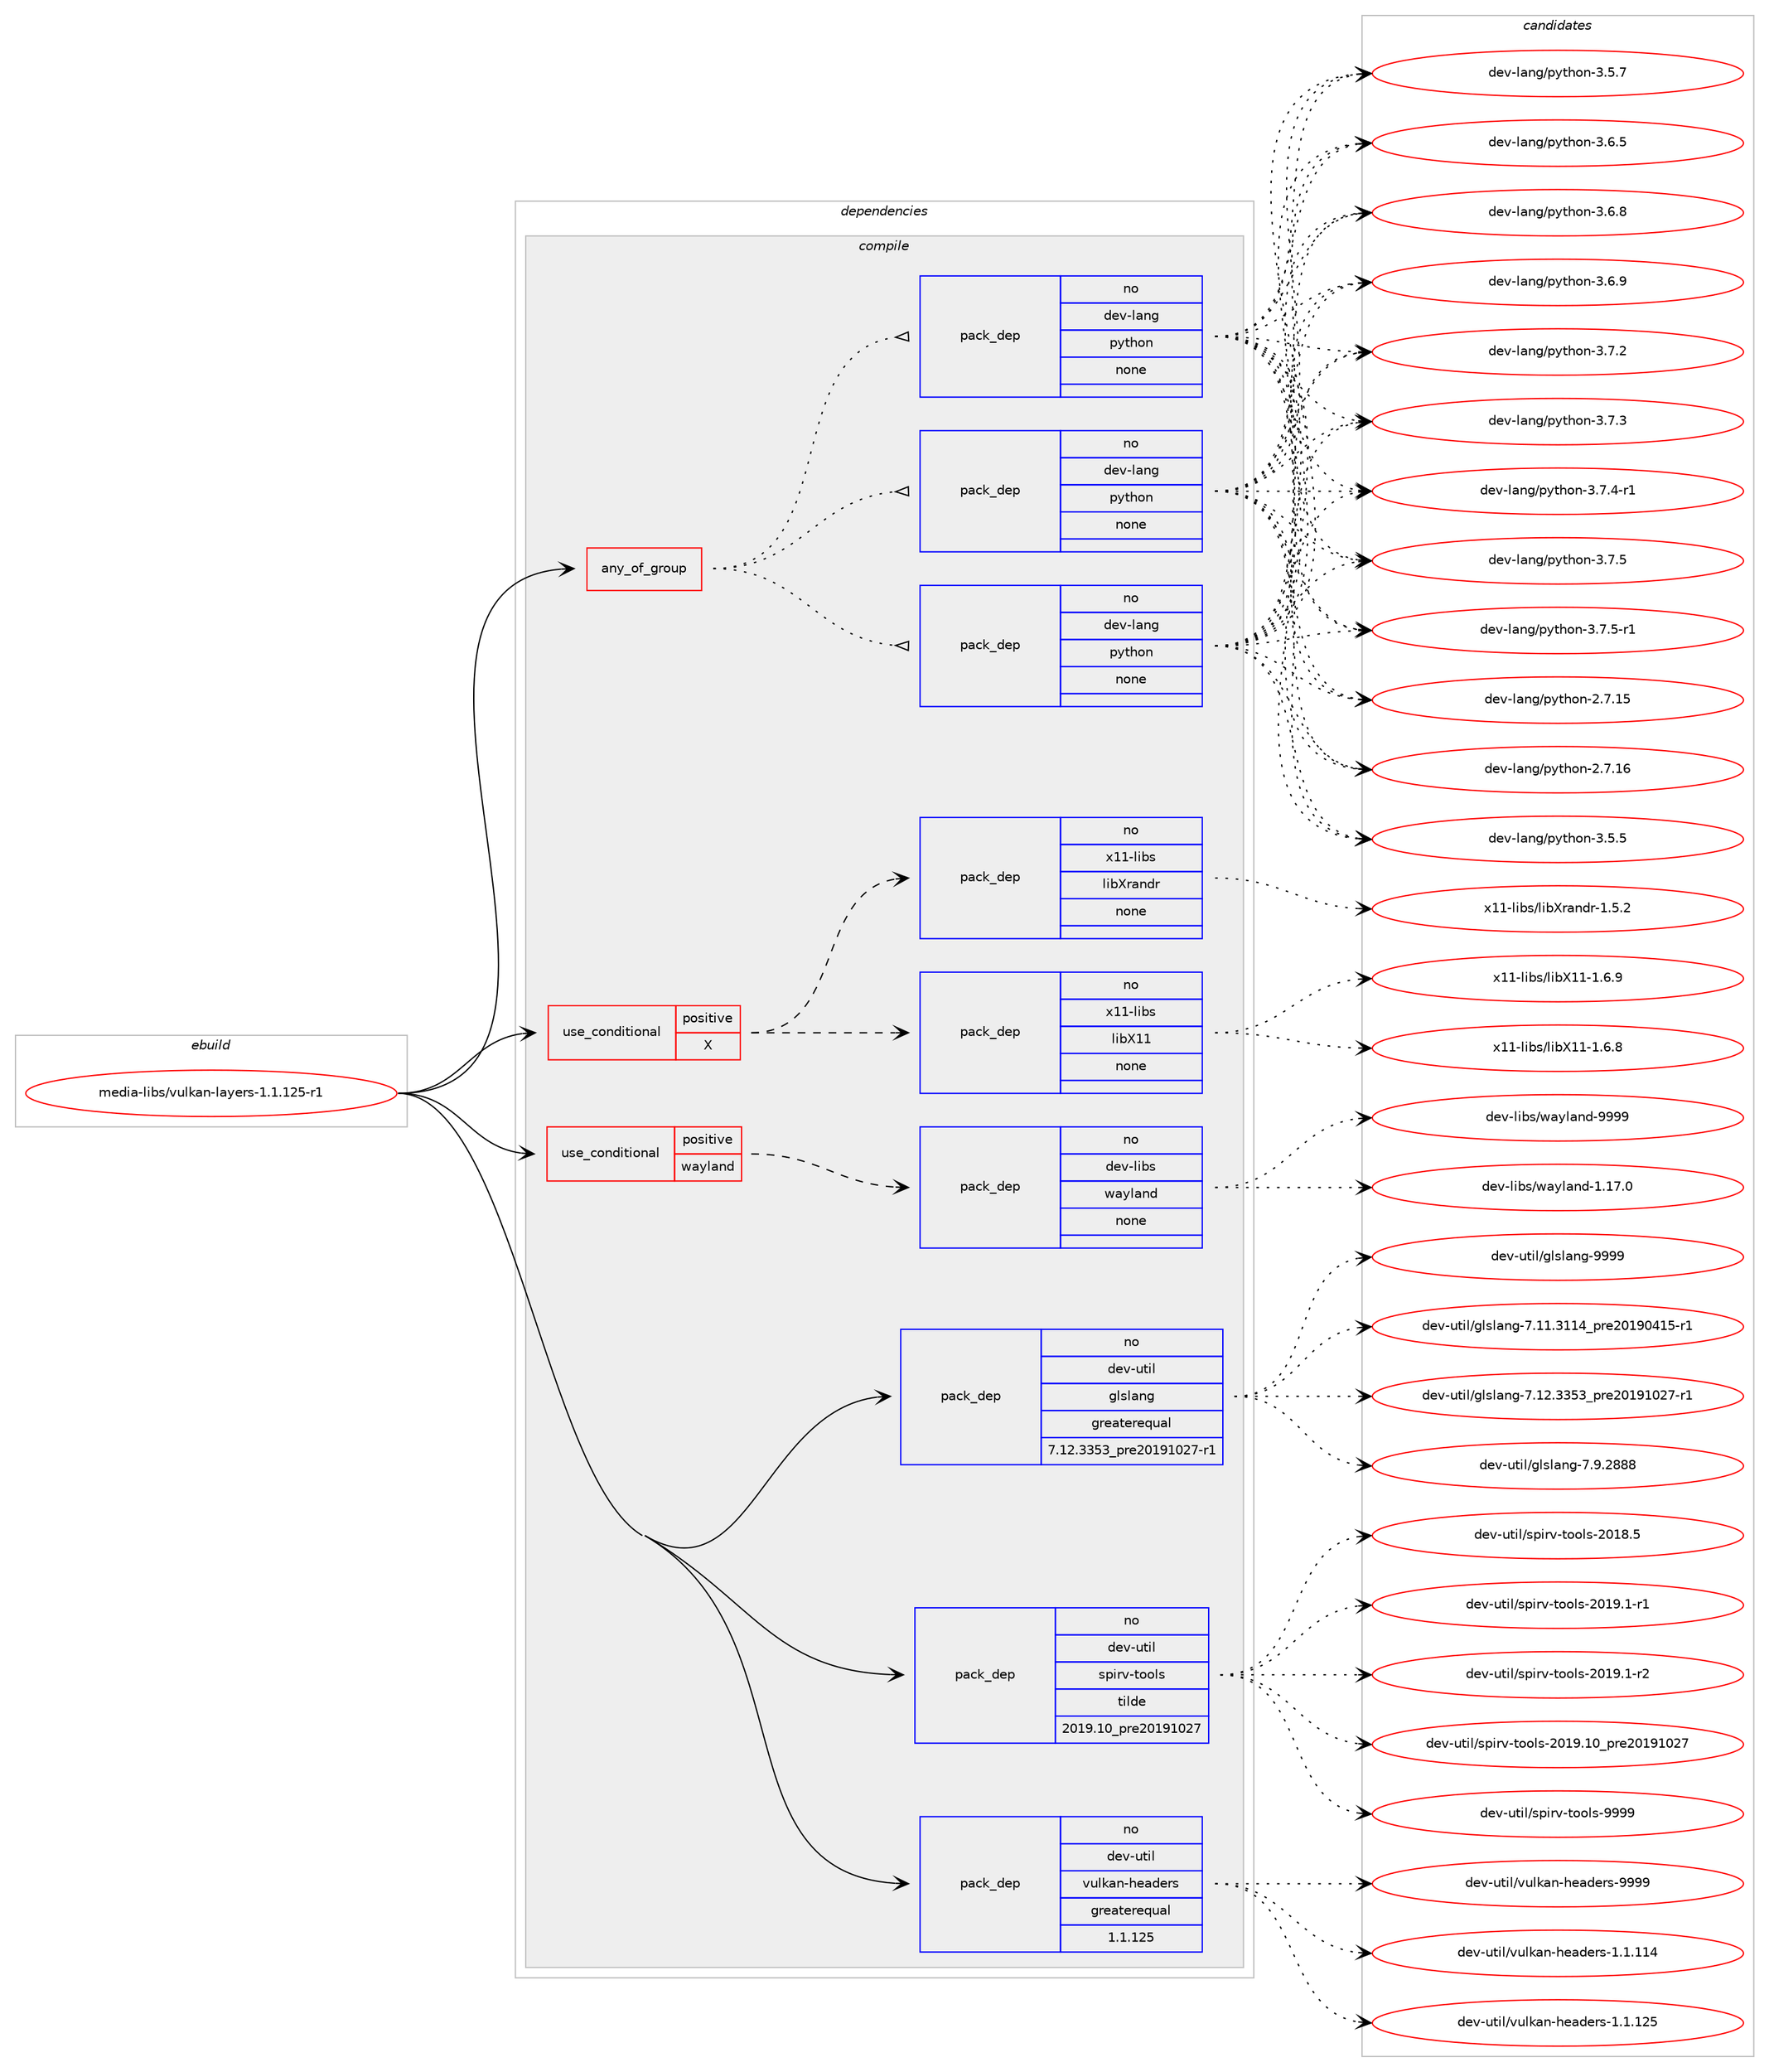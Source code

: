digraph prolog {

# *************
# Graph options
# *************

newrank=true;
concentrate=true;
compound=true;
graph [rankdir=LR,fontname=Helvetica,fontsize=10,ranksep=1.5];#, ranksep=2.5, nodesep=0.2];
edge  [arrowhead=vee];
node  [fontname=Helvetica,fontsize=10];

# **********
# The ebuild
# **********

subgraph cluster_leftcol {
color=gray;
rank=same;
label=<<i>ebuild</i>>;
id [label="media-libs/vulkan-layers-1.1.125-r1", color=red, width=4, href="../media-libs/vulkan-layers-1.1.125-r1.svg"];
}

# ****************
# The dependencies
# ****************

subgraph cluster_midcol {
color=gray;
label=<<i>dependencies</i>>;
subgraph cluster_compile {
fillcolor="#eeeeee";
style=filled;
label=<<i>compile</i>>;
subgraph any13420 {
dependency792006 [label=<<TABLE BORDER="0" CELLBORDER="1" CELLSPACING="0" CELLPADDING="4"><TR><TD CELLPADDING="10">any_of_group</TD></TR></TABLE>>, shape=none, color=red];subgraph pack585352 {
dependency792007 [label=<<TABLE BORDER="0" CELLBORDER="1" CELLSPACING="0" CELLPADDING="4" WIDTH="220"><TR><TD ROWSPAN="6" CELLPADDING="30">pack_dep</TD></TR><TR><TD WIDTH="110">no</TD></TR><TR><TD>dev-lang</TD></TR><TR><TD>python</TD></TR><TR><TD>none</TD></TR><TR><TD></TD></TR></TABLE>>, shape=none, color=blue];
}
dependency792006:e -> dependency792007:w [weight=20,style="dotted",arrowhead="oinv"];
subgraph pack585353 {
dependency792008 [label=<<TABLE BORDER="0" CELLBORDER="1" CELLSPACING="0" CELLPADDING="4" WIDTH="220"><TR><TD ROWSPAN="6" CELLPADDING="30">pack_dep</TD></TR><TR><TD WIDTH="110">no</TD></TR><TR><TD>dev-lang</TD></TR><TR><TD>python</TD></TR><TR><TD>none</TD></TR><TR><TD></TD></TR></TABLE>>, shape=none, color=blue];
}
dependency792006:e -> dependency792008:w [weight=20,style="dotted",arrowhead="oinv"];
subgraph pack585354 {
dependency792009 [label=<<TABLE BORDER="0" CELLBORDER="1" CELLSPACING="0" CELLPADDING="4" WIDTH="220"><TR><TD ROWSPAN="6" CELLPADDING="30">pack_dep</TD></TR><TR><TD WIDTH="110">no</TD></TR><TR><TD>dev-lang</TD></TR><TR><TD>python</TD></TR><TR><TD>none</TD></TR><TR><TD></TD></TR></TABLE>>, shape=none, color=blue];
}
dependency792006:e -> dependency792009:w [weight=20,style="dotted",arrowhead="oinv"];
}
id:e -> dependency792006:w [weight=20,style="solid",arrowhead="vee"];
subgraph cond192791 {
dependency792010 [label=<<TABLE BORDER="0" CELLBORDER="1" CELLSPACING="0" CELLPADDING="4"><TR><TD ROWSPAN="3" CELLPADDING="10">use_conditional</TD></TR><TR><TD>positive</TD></TR><TR><TD>X</TD></TR></TABLE>>, shape=none, color=red];
subgraph pack585355 {
dependency792011 [label=<<TABLE BORDER="0" CELLBORDER="1" CELLSPACING="0" CELLPADDING="4" WIDTH="220"><TR><TD ROWSPAN="6" CELLPADDING="30">pack_dep</TD></TR><TR><TD WIDTH="110">no</TD></TR><TR><TD>x11-libs</TD></TR><TR><TD>libX11</TD></TR><TR><TD>none</TD></TR><TR><TD></TD></TR></TABLE>>, shape=none, color=blue];
}
dependency792010:e -> dependency792011:w [weight=20,style="dashed",arrowhead="vee"];
subgraph pack585356 {
dependency792012 [label=<<TABLE BORDER="0" CELLBORDER="1" CELLSPACING="0" CELLPADDING="4" WIDTH="220"><TR><TD ROWSPAN="6" CELLPADDING="30">pack_dep</TD></TR><TR><TD WIDTH="110">no</TD></TR><TR><TD>x11-libs</TD></TR><TR><TD>libXrandr</TD></TR><TR><TD>none</TD></TR><TR><TD></TD></TR></TABLE>>, shape=none, color=blue];
}
dependency792010:e -> dependency792012:w [weight=20,style="dashed",arrowhead="vee"];
}
id:e -> dependency792010:w [weight=20,style="solid",arrowhead="vee"];
subgraph cond192792 {
dependency792013 [label=<<TABLE BORDER="0" CELLBORDER="1" CELLSPACING="0" CELLPADDING="4"><TR><TD ROWSPAN="3" CELLPADDING="10">use_conditional</TD></TR><TR><TD>positive</TD></TR><TR><TD>wayland</TD></TR></TABLE>>, shape=none, color=red];
subgraph pack585357 {
dependency792014 [label=<<TABLE BORDER="0" CELLBORDER="1" CELLSPACING="0" CELLPADDING="4" WIDTH="220"><TR><TD ROWSPAN="6" CELLPADDING="30">pack_dep</TD></TR><TR><TD WIDTH="110">no</TD></TR><TR><TD>dev-libs</TD></TR><TR><TD>wayland</TD></TR><TR><TD>none</TD></TR><TR><TD></TD></TR></TABLE>>, shape=none, color=blue];
}
dependency792013:e -> dependency792014:w [weight=20,style="dashed",arrowhead="vee"];
}
id:e -> dependency792013:w [weight=20,style="solid",arrowhead="vee"];
subgraph pack585358 {
dependency792015 [label=<<TABLE BORDER="0" CELLBORDER="1" CELLSPACING="0" CELLPADDING="4" WIDTH="220"><TR><TD ROWSPAN="6" CELLPADDING="30">pack_dep</TD></TR><TR><TD WIDTH="110">no</TD></TR><TR><TD>dev-util</TD></TR><TR><TD>glslang</TD></TR><TR><TD>greaterequal</TD></TR><TR><TD>7.12.3353_pre20191027-r1</TD></TR></TABLE>>, shape=none, color=blue];
}
id:e -> dependency792015:w [weight=20,style="solid",arrowhead="vee"];
subgraph pack585359 {
dependency792016 [label=<<TABLE BORDER="0" CELLBORDER="1" CELLSPACING="0" CELLPADDING="4" WIDTH="220"><TR><TD ROWSPAN="6" CELLPADDING="30">pack_dep</TD></TR><TR><TD WIDTH="110">no</TD></TR><TR><TD>dev-util</TD></TR><TR><TD>spirv-tools</TD></TR><TR><TD>tilde</TD></TR><TR><TD>2019.10_pre20191027</TD></TR></TABLE>>, shape=none, color=blue];
}
id:e -> dependency792016:w [weight=20,style="solid",arrowhead="vee"];
subgraph pack585360 {
dependency792017 [label=<<TABLE BORDER="0" CELLBORDER="1" CELLSPACING="0" CELLPADDING="4" WIDTH="220"><TR><TD ROWSPAN="6" CELLPADDING="30">pack_dep</TD></TR><TR><TD WIDTH="110">no</TD></TR><TR><TD>dev-util</TD></TR><TR><TD>vulkan-headers</TD></TR><TR><TD>greaterequal</TD></TR><TR><TD>1.1.125</TD></TR></TABLE>>, shape=none, color=blue];
}
id:e -> dependency792017:w [weight=20,style="solid",arrowhead="vee"];
}
subgraph cluster_compileandrun {
fillcolor="#eeeeee";
style=filled;
label=<<i>compile and run</i>>;
}
subgraph cluster_run {
fillcolor="#eeeeee";
style=filled;
label=<<i>run</i>>;
}
}

# **************
# The candidates
# **************

subgraph cluster_choices {
rank=same;
color=gray;
label=<<i>candidates</i>>;

subgraph choice585352 {
color=black;
nodesep=1;
choice10010111845108971101034711212111610411111045504655464953 [label="dev-lang/python-2.7.15", color=red, width=4,href="../dev-lang/python-2.7.15.svg"];
choice10010111845108971101034711212111610411111045504655464954 [label="dev-lang/python-2.7.16", color=red, width=4,href="../dev-lang/python-2.7.16.svg"];
choice100101118451089711010347112121116104111110455146534653 [label="dev-lang/python-3.5.5", color=red, width=4,href="../dev-lang/python-3.5.5.svg"];
choice100101118451089711010347112121116104111110455146534655 [label="dev-lang/python-3.5.7", color=red, width=4,href="../dev-lang/python-3.5.7.svg"];
choice100101118451089711010347112121116104111110455146544653 [label="dev-lang/python-3.6.5", color=red, width=4,href="../dev-lang/python-3.6.5.svg"];
choice100101118451089711010347112121116104111110455146544656 [label="dev-lang/python-3.6.8", color=red, width=4,href="../dev-lang/python-3.6.8.svg"];
choice100101118451089711010347112121116104111110455146544657 [label="dev-lang/python-3.6.9", color=red, width=4,href="../dev-lang/python-3.6.9.svg"];
choice100101118451089711010347112121116104111110455146554650 [label="dev-lang/python-3.7.2", color=red, width=4,href="../dev-lang/python-3.7.2.svg"];
choice100101118451089711010347112121116104111110455146554651 [label="dev-lang/python-3.7.3", color=red, width=4,href="../dev-lang/python-3.7.3.svg"];
choice1001011184510897110103471121211161041111104551465546524511449 [label="dev-lang/python-3.7.4-r1", color=red, width=4,href="../dev-lang/python-3.7.4-r1.svg"];
choice100101118451089711010347112121116104111110455146554653 [label="dev-lang/python-3.7.5", color=red, width=4,href="../dev-lang/python-3.7.5.svg"];
choice1001011184510897110103471121211161041111104551465546534511449 [label="dev-lang/python-3.7.5-r1", color=red, width=4,href="../dev-lang/python-3.7.5-r1.svg"];
dependency792007:e -> choice10010111845108971101034711212111610411111045504655464953:w [style=dotted,weight="100"];
dependency792007:e -> choice10010111845108971101034711212111610411111045504655464954:w [style=dotted,weight="100"];
dependency792007:e -> choice100101118451089711010347112121116104111110455146534653:w [style=dotted,weight="100"];
dependency792007:e -> choice100101118451089711010347112121116104111110455146534655:w [style=dotted,weight="100"];
dependency792007:e -> choice100101118451089711010347112121116104111110455146544653:w [style=dotted,weight="100"];
dependency792007:e -> choice100101118451089711010347112121116104111110455146544656:w [style=dotted,weight="100"];
dependency792007:e -> choice100101118451089711010347112121116104111110455146544657:w [style=dotted,weight="100"];
dependency792007:e -> choice100101118451089711010347112121116104111110455146554650:w [style=dotted,weight="100"];
dependency792007:e -> choice100101118451089711010347112121116104111110455146554651:w [style=dotted,weight="100"];
dependency792007:e -> choice1001011184510897110103471121211161041111104551465546524511449:w [style=dotted,weight="100"];
dependency792007:e -> choice100101118451089711010347112121116104111110455146554653:w [style=dotted,weight="100"];
dependency792007:e -> choice1001011184510897110103471121211161041111104551465546534511449:w [style=dotted,weight="100"];
}
subgraph choice585353 {
color=black;
nodesep=1;
choice10010111845108971101034711212111610411111045504655464953 [label="dev-lang/python-2.7.15", color=red, width=4,href="../dev-lang/python-2.7.15.svg"];
choice10010111845108971101034711212111610411111045504655464954 [label="dev-lang/python-2.7.16", color=red, width=4,href="../dev-lang/python-2.7.16.svg"];
choice100101118451089711010347112121116104111110455146534653 [label="dev-lang/python-3.5.5", color=red, width=4,href="../dev-lang/python-3.5.5.svg"];
choice100101118451089711010347112121116104111110455146534655 [label="dev-lang/python-3.5.7", color=red, width=4,href="../dev-lang/python-3.5.7.svg"];
choice100101118451089711010347112121116104111110455146544653 [label="dev-lang/python-3.6.5", color=red, width=4,href="../dev-lang/python-3.6.5.svg"];
choice100101118451089711010347112121116104111110455146544656 [label="dev-lang/python-3.6.8", color=red, width=4,href="../dev-lang/python-3.6.8.svg"];
choice100101118451089711010347112121116104111110455146544657 [label="dev-lang/python-3.6.9", color=red, width=4,href="../dev-lang/python-3.6.9.svg"];
choice100101118451089711010347112121116104111110455146554650 [label="dev-lang/python-3.7.2", color=red, width=4,href="../dev-lang/python-3.7.2.svg"];
choice100101118451089711010347112121116104111110455146554651 [label="dev-lang/python-3.7.3", color=red, width=4,href="../dev-lang/python-3.7.3.svg"];
choice1001011184510897110103471121211161041111104551465546524511449 [label="dev-lang/python-3.7.4-r1", color=red, width=4,href="../dev-lang/python-3.7.4-r1.svg"];
choice100101118451089711010347112121116104111110455146554653 [label="dev-lang/python-3.7.5", color=red, width=4,href="../dev-lang/python-3.7.5.svg"];
choice1001011184510897110103471121211161041111104551465546534511449 [label="dev-lang/python-3.7.5-r1", color=red, width=4,href="../dev-lang/python-3.7.5-r1.svg"];
dependency792008:e -> choice10010111845108971101034711212111610411111045504655464953:w [style=dotted,weight="100"];
dependency792008:e -> choice10010111845108971101034711212111610411111045504655464954:w [style=dotted,weight="100"];
dependency792008:e -> choice100101118451089711010347112121116104111110455146534653:w [style=dotted,weight="100"];
dependency792008:e -> choice100101118451089711010347112121116104111110455146534655:w [style=dotted,weight="100"];
dependency792008:e -> choice100101118451089711010347112121116104111110455146544653:w [style=dotted,weight="100"];
dependency792008:e -> choice100101118451089711010347112121116104111110455146544656:w [style=dotted,weight="100"];
dependency792008:e -> choice100101118451089711010347112121116104111110455146544657:w [style=dotted,weight="100"];
dependency792008:e -> choice100101118451089711010347112121116104111110455146554650:w [style=dotted,weight="100"];
dependency792008:e -> choice100101118451089711010347112121116104111110455146554651:w [style=dotted,weight="100"];
dependency792008:e -> choice1001011184510897110103471121211161041111104551465546524511449:w [style=dotted,weight="100"];
dependency792008:e -> choice100101118451089711010347112121116104111110455146554653:w [style=dotted,weight="100"];
dependency792008:e -> choice1001011184510897110103471121211161041111104551465546534511449:w [style=dotted,weight="100"];
}
subgraph choice585354 {
color=black;
nodesep=1;
choice10010111845108971101034711212111610411111045504655464953 [label="dev-lang/python-2.7.15", color=red, width=4,href="../dev-lang/python-2.7.15.svg"];
choice10010111845108971101034711212111610411111045504655464954 [label="dev-lang/python-2.7.16", color=red, width=4,href="../dev-lang/python-2.7.16.svg"];
choice100101118451089711010347112121116104111110455146534653 [label="dev-lang/python-3.5.5", color=red, width=4,href="../dev-lang/python-3.5.5.svg"];
choice100101118451089711010347112121116104111110455146534655 [label="dev-lang/python-3.5.7", color=red, width=4,href="../dev-lang/python-3.5.7.svg"];
choice100101118451089711010347112121116104111110455146544653 [label="dev-lang/python-3.6.5", color=red, width=4,href="../dev-lang/python-3.6.5.svg"];
choice100101118451089711010347112121116104111110455146544656 [label="dev-lang/python-3.6.8", color=red, width=4,href="../dev-lang/python-3.6.8.svg"];
choice100101118451089711010347112121116104111110455146544657 [label="dev-lang/python-3.6.9", color=red, width=4,href="../dev-lang/python-3.6.9.svg"];
choice100101118451089711010347112121116104111110455146554650 [label="dev-lang/python-3.7.2", color=red, width=4,href="../dev-lang/python-3.7.2.svg"];
choice100101118451089711010347112121116104111110455146554651 [label="dev-lang/python-3.7.3", color=red, width=4,href="../dev-lang/python-3.7.3.svg"];
choice1001011184510897110103471121211161041111104551465546524511449 [label="dev-lang/python-3.7.4-r1", color=red, width=4,href="../dev-lang/python-3.7.4-r1.svg"];
choice100101118451089711010347112121116104111110455146554653 [label="dev-lang/python-3.7.5", color=red, width=4,href="../dev-lang/python-3.7.5.svg"];
choice1001011184510897110103471121211161041111104551465546534511449 [label="dev-lang/python-3.7.5-r1", color=red, width=4,href="../dev-lang/python-3.7.5-r1.svg"];
dependency792009:e -> choice10010111845108971101034711212111610411111045504655464953:w [style=dotted,weight="100"];
dependency792009:e -> choice10010111845108971101034711212111610411111045504655464954:w [style=dotted,weight="100"];
dependency792009:e -> choice100101118451089711010347112121116104111110455146534653:w [style=dotted,weight="100"];
dependency792009:e -> choice100101118451089711010347112121116104111110455146534655:w [style=dotted,weight="100"];
dependency792009:e -> choice100101118451089711010347112121116104111110455146544653:w [style=dotted,weight="100"];
dependency792009:e -> choice100101118451089711010347112121116104111110455146544656:w [style=dotted,weight="100"];
dependency792009:e -> choice100101118451089711010347112121116104111110455146544657:w [style=dotted,weight="100"];
dependency792009:e -> choice100101118451089711010347112121116104111110455146554650:w [style=dotted,weight="100"];
dependency792009:e -> choice100101118451089711010347112121116104111110455146554651:w [style=dotted,weight="100"];
dependency792009:e -> choice1001011184510897110103471121211161041111104551465546524511449:w [style=dotted,weight="100"];
dependency792009:e -> choice100101118451089711010347112121116104111110455146554653:w [style=dotted,weight="100"];
dependency792009:e -> choice1001011184510897110103471121211161041111104551465546534511449:w [style=dotted,weight="100"];
}
subgraph choice585355 {
color=black;
nodesep=1;
choice120494945108105981154710810598884949454946544656 [label="x11-libs/libX11-1.6.8", color=red, width=4,href="../x11-libs/libX11-1.6.8.svg"];
choice120494945108105981154710810598884949454946544657 [label="x11-libs/libX11-1.6.9", color=red, width=4,href="../x11-libs/libX11-1.6.9.svg"];
dependency792011:e -> choice120494945108105981154710810598884949454946544656:w [style=dotted,weight="100"];
dependency792011:e -> choice120494945108105981154710810598884949454946544657:w [style=dotted,weight="100"];
}
subgraph choice585356 {
color=black;
nodesep=1;
choice1204949451081059811547108105988811497110100114454946534650 [label="x11-libs/libXrandr-1.5.2", color=red, width=4,href="../x11-libs/libXrandr-1.5.2.svg"];
dependency792012:e -> choice1204949451081059811547108105988811497110100114454946534650:w [style=dotted,weight="100"];
}
subgraph choice585357 {
color=black;
nodesep=1;
choice100101118451081059811547119971211089711010045494649554648 [label="dev-libs/wayland-1.17.0", color=red, width=4,href="../dev-libs/wayland-1.17.0.svg"];
choice10010111845108105981154711997121108971101004557575757 [label="dev-libs/wayland-9999", color=red, width=4,href="../dev-libs/wayland-9999.svg"];
dependency792014:e -> choice100101118451081059811547119971211089711010045494649554648:w [style=dotted,weight="100"];
dependency792014:e -> choice10010111845108105981154711997121108971101004557575757:w [style=dotted,weight="100"];
}
subgraph choice585358 {
color=black;
nodesep=1;
choice100101118451171161051084710310811510897110103455546494946514949529511211410150484957485249534511449 [label="dev-util/glslang-7.11.3114_pre20190415-r1", color=red, width=4,href="../dev-util/glslang-7.11.3114_pre20190415-r1.svg"];
choice100101118451171161051084710310811510897110103455546495046515153519511211410150484957494850554511449 [label="dev-util/glslang-7.12.3353_pre20191027-r1", color=red, width=4,href="../dev-util/glslang-7.12.3353_pre20191027-r1.svg"];
choice100101118451171161051084710310811510897110103455546574650565656 [label="dev-util/glslang-7.9.2888", color=red, width=4,href="../dev-util/glslang-7.9.2888.svg"];
choice1001011184511711610510847103108115108971101034557575757 [label="dev-util/glslang-9999", color=red, width=4,href="../dev-util/glslang-9999.svg"];
dependency792015:e -> choice100101118451171161051084710310811510897110103455546494946514949529511211410150484957485249534511449:w [style=dotted,weight="100"];
dependency792015:e -> choice100101118451171161051084710310811510897110103455546495046515153519511211410150484957494850554511449:w [style=dotted,weight="100"];
dependency792015:e -> choice100101118451171161051084710310811510897110103455546574650565656:w [style=dotted,weight="100"];
dependency792015:e -> choice1001011184511711610510847103108115108971101034557575757:w [style=dotted,weight="100"];
}
subgraph choice585359 {
color=black;
nodesep=1;
choice10010111845117116105108471151121051141184511611111110811545504849564653 [label="dev-util/spirv-tools-2018.5", color=red, width=4,href="../dev-util/spirv-tools-2018.5.svg"];
choice100101118451171161051084711511210511411845116111111108115455048495746494511449 [label="dev-util/spirv-tools-2019.1-r1", color=red, width=4,href="../dev-util/spirv-tools-2019.1-r1.svg"];
choice100101118451171161051084711511210511411845116111111108115455048495746494511450 [label="dev-util/spirv-tools-2019.1-r2", color=red, width=4,href="../dev-util/spirv-tools-2019.1-r2.svg"];
choice1001011184511711610510847115112105114118451161111111081154550484957464948951121141015048495749485055 [label="dev-util/spirv-tools-2019.10_pre20191027", color=red, width=4,href="../dev-util/spirv-tools-2019.10_pre20191027.svg"];
choice1001011184511711610510847115112105114118451161111111081154557575757 [label="dev-util/spirv-tools-9999", color=red, width=4,href="../dev-util/spirv-tools-9999.svg"];
dependency792016:e -> choice10010111845117116105108471151121051141184511611111110811545504849564653:w [style=dotted,weight="100"];
dependency792016:e -> choice100101118451171161051084711511210511411845116111111108115455048495746494511449:w [style=dotted,weight="100"];
dependency792016:e -> choice100101118451171161051084711511210511411845116111111108115455048495746494511450:w [style=dotted,weight="100"];
dependency792016:e -> choice1001011184511711610510847115112105114118451161111111081154550484957464948951121141015048495749485055:w [style=dotted,weight="100"];
dependency792016:e -> choice1001011184511711610510847115112105114118451161111111081154557575757:w [style=dotted,weight="100"];
}
subgraph choice585360 {
color=black;
nodesep=1;
choice10010111845117116105108471181171081079711045104101971001011141154549464946494952 [label="dev-util/vulkan-headers-1.1.114", color=red, width=4,href="../dev-util/vulkan-headers-1.1.114.svg"];
choice10010111845117116105108471181171081079711045104101971001011141154549464946495053 [label="dev-util/vulkan-headers-1.1.125", color=red, width=4,href="../dev-util/vulkan-headers-1.1.125.svg"];
choice10010111845117116105108471181171081079711045104101971001011141154557575757 [label="dev-util/vulkan-headers-9999", color=red, width=4,href="../dev-util/vulkan-headers-9999.svg"];
dependency792017:e -> choice10010111845117116105108471181171081079711045104101971001011141154549464946494952:w [style=dotted,weight="100"];
dependency792017:e -> choice10010111845117116105108471181171081079711045104101971001011141154549464946495053:w [style=dotted,weight="100"];
dependency792017:e -> choice10010111845117116105108471181171081079711045104101971001011141154557575757:w [style=dotted,weight="100"];
}
}

}
